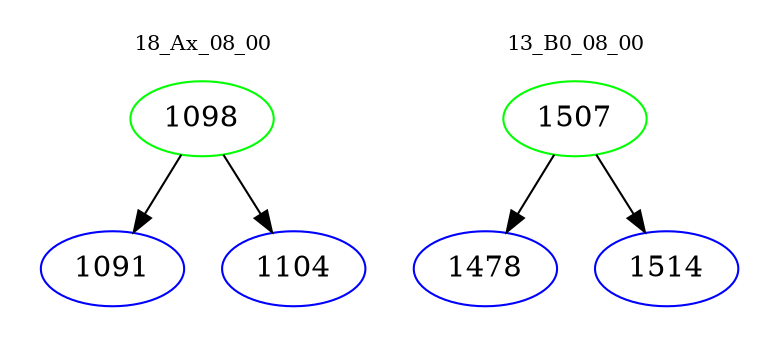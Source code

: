 digraph{
subgraph cluster_0 {
color = white
label = "18_Ax_08_00";
fontsize=10;
T0_1098 [label="1098", color="green"]
T0_1098 -> T0_1091 [color="black"]
T0_1091 [label="1091", color="blue"]
T0_1098 -> T0_1104 [color="black"]
T0_1104 [label="1104", color="blue"]
}
subgraph cluster_1 {
color = white
label = "13_B0_08_00";
fontsize=10;
T1_1507 [label="1507", color="green"]
T1_1507 -> T1_1478 [color="black"]
T1_1478 [label="1478", color="blue"]
T1_1507 -> T1_1514 [color="black"]
T1_1514 [label="1514", color="blue"]
}
}

